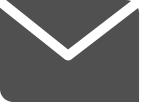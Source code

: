 <mxfile version="14.6.13" type="device"><diagram id="C5RBs43oDa-KdzZeNtuy" name="Page-1"><mxGraphModel dx="1086" dy="4473" grid="1" gridSize="10" guides="1" tooltips="1" connect="1" arrows="1" fold="1" page="1" pageScale="1" pageWidth="827" pageHeight="1169" math="0" shadow="0"><root><mxCell id="WIyWlLk6GJQsqaUBKTNV-0"/><mxCell id="WIyWlLk6GJQsqaUBKTNV-1" parent="WIyWlLk6GJQsqaUBKTNV-0"/><mxCell id="wnRxp_jsoWLgnjvIOCgF-0" value="" style="shadow=0;dashed=0;html=1;strokeColor=none;fillColor=#505050;labelPosition=center;verticalLabelPosition=bottom;verticalAlign=top;align=center;outlineConnect=0;shape=mxgraph.veeam.2d.letter;aspect=fixed;" vertex="1" parent="WIyWlLk6GJQsqaUBKTNV-1"><mxGeometry x="40.0" y="-3480" width="69.52" height="51" as="geometry"/></mxCell></root></mxGraphModel></diagram></mxfile>
